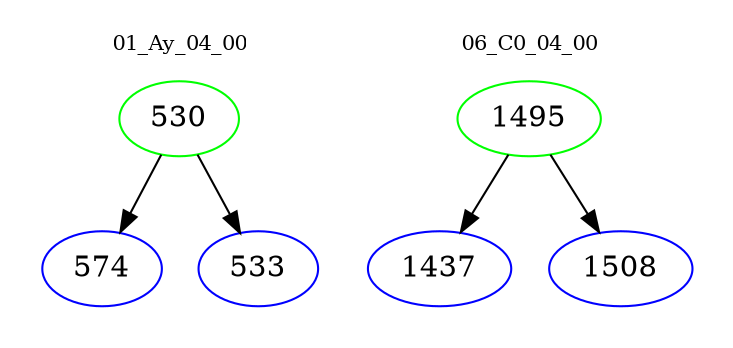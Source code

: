 digraph{
subgraph cluster_0 {
color = white
label = "01_Ay_04_00";
fontsize=10;
T0_530 [label="530", color="green"]
T0_530 -> T0_574 [color="black"]
T0_574 [label="574", color="blue"]
T0_530 -> T0_533 [color="black"]
T0_533 [label="533", color="blue"]
}
subgraph cluster_1 {
color = white
label = "06_C0_04_00";
fontsize=10;
T1_1495 [label="1495", color="green"]
T1_1495 -> T1_1437 [color="black"]
T1_1437 [label="1437", color="blue"]
T1_1495 -> T1_1508 [color="black"]
T1_1508 [label="1508", color="blue"]
}
}

